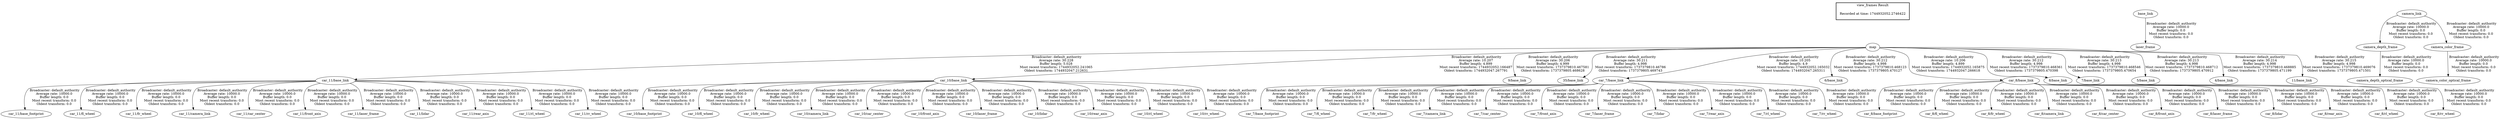 digraph G {
"map" -> "car_11/base_link"[label=" Broadcaster: default_authority\nAverage rate: 30.228\nBuffer length: 5.028\nMost recent transform: 1744932052.241065\nOldest transform: 1744932047.212631\n"];
"car_10/base_link" -> "car_10/base_footprint"[label=" Broadcaster: default_authority\nAverage rate: 10000.0\nBuffer length: 0.0\nMost recent transform: 0.0\nOldest transform: 0.0\n"];
"map" -> "car_10/base_link"[label=" Broadcaster: default_authority\nAverage rate: 10.207\nBuffer length: 4.899\nMost recent transform: 1744932052.166487\nOldest transform: 1744932047.267791\n"];
"car_10/base_link" -> "car_10/fl_wheel"[label=" Broadcaster: default_authority\nAverage rate: 10000.0\nBuffer length: 0.0\nMost recent transform: 0.0\nOldest transform: 0.0\n"];
"car_10/base_link" -> "car_10/fr_wheel"[label=" Broadcaster: default_authority\nAverage rate: 10000.0\nBuffer length: 0.0\nMost recent transform: 0.0\nOldest transform: 0.0\n"];
"car_10/base_link" -> "car_10/camera_link"[label=" Broadcaster: default_authority\nAverage rate: 10000.0\nBuffer length: 0.0\nMost recent transform: 0.0\nOldest transform: 0.0\n"];
"car_10/base_link" -> "car_10/car_center"[label=" Broadcaster: default_authority\nAverage rate: 10000.0\nBuffer length: 0.0\nMost recent transform: 0.0\nOldest transform: 0.0\n"];
"car_10/base_link" -> "car_10/front_axis"[label=" Broadcaster: default_authority\nAverage rate: 10000.0\nBuffer length: 0.0\nMost recent transform: 0.0\nOldest transform: 0.0\n"];
"car_10/base_link" -> "car_10/laser_frame"[label=" Broadcaster: default_authority\nAverage rate: 10000.0\nBuffer length: 0.0\nMost recent transform: 0.0\nOldest transform: 0.0\n"];
"car_10/base_link" -> "car_10/lidar"[label=" Broadcaster: default_authority\nAverage rate: 10000.0\nBuffer length: 0.0\nMost recent transform: 0.0\nOldest transform: 0.0\n"];
"car_10/base_link" -> "car_10/rear_axis"[label=" Broadcaster: default_authority\nAverage rate: 10000.0\nBuffer length: 0.0\nMost recent transform: 0.0\nOldest transform: 0.0\n"];
"car_10/base_link" -> "car_10/rl_wheel"[label=" Broadcaster: default_authority\nAverage rate: 10000.0\nBuffer length: 0.0\nMost recent transform: 0.0\nOldest transform: 0.0\n"];
"car_10/base_link" -> "car_10/rr_wheel"[label=" Broadcaster: default_authority\nAverage rate: 10000.0\nBuffer length: 0.0\nMost recent transform: 0.0\nOldest transform: 0.0\n"];
"map" -> "9/base_link"[label=" Broadcaster: default_authority\nAverage rate: 30.206\nBuffer length: 4.999\nMost recent transform: 1737379810.467581\nOldest transform: 1737379805.468628\n"];
"car_11/base_link" -> "car_11/base_footprint"[label=" Broadcaster: default_authority\nAverage rate: 10000.0\nBuffer length: 0.0\nMost recent transform: 0.0\nOldest transform: 0.0\n"];
"car_11/base_link" -> "car_11/fl_wheel"[label=" Broadcaster: default_authority\nAverage rate: 10000.0\nBuffer length: 0.0\nMost recent transform: 0.0\nOldest transform: 0.0\n"];
"car_11/base_link" -> "car_11/fr_wheel"[label=" Broadcaster: default_authority\nAverage rate: 10000.0\nBuffer length: 0.0\nMost recent transform: 0.0\nOldest transform: 0.0\n"];
"car_11/base_link" -> "car_11/camera_link"[label=" Broadcaster: default_authority\nAverage rate: 10000.0\nBuffer length: 0.0\nMost recent transform: 0.0\nOldest transform: 0.0\n"];
"car_11/base_link" -> "car_11/car_center"[label=" Broadcaster: default_authority\nAverage rate: 10000.0\nBuffer length: 0.0\nMost recent transform: 0.0\nOldest transform: 0.0\n"];
"car_11/base_link" -> "car_11/front_axis"[label=" Broadcaster: default_authority\nAverage rate: 10000.0\nBuffer length: 0.0\nMost recent transform: 0.0\nOldest transform: 0.0\n"];
"car_11/base_link" -> "car_11/laser_frame"[label=" Broadcaster: default_authority\nAverage rate: 10000.0\nBuffer length: 0.0\nMost recent transform: 0.0\nOldest transform: 0.0\n"];
"car_11/base_link" -> "car_11/lidar"[label=" Broadcaster: default_authority\nAverage rate: 10000.0\nBuffer length: 0.0\nMost recent transform: 0.0\nOldest transform: 0.0\n"];
"car_11/base_link" -> "car_11/rear_axis"[label=" Broadcaster: default_authority\nAverage rate: 10000.0\nBuffer length: 0.0\nMost recent transform: 0.0\nOldest transform: 0.0\n"];
"car_11/base_link" -> "car_11/rl_wheel"[label=" Broadcaster: default_authority\nAverage rate: 10000.0\nBuffer length: 0.0\nMost recent transform: 0.0\nOldest transform: 0.0\n"];
"car_11/base_link" -> "car_11/rr_wheel"[label=" Broadcaster: default_authority\nAverage rate: 10000.0\nBuffer length: 0.0\nMost recent transform: 0.0\nOldest transform: 0.0\n"];
"map" -> "35/base_link"[label=" Broadcaster: default_authority\nAverage rate: 30.211\nBuffer length: 4.998\nMost recent transform: 1737379810.46786\nOldest transform: 1737379805.469743\n"];
"car_7/base_link" -> "car_7/base_footprint"[label=" Broadcaster: default_authority\nAverage rate: 10000.0\nBuffer length: 0.0\nMost recent transform: 0.0\nOldest transform: 0.0\n"];
"map" -> "car_7/base_link"[label=" Broadcaster: default_authority\nAverage rate: 10.205\nBuffer length: 4.9\nMost recent transform: 1744932052.165032\nOldest transform: 1744932047.265311\n"];
"car_7/base_link" -> "car_7/fl_wheel"[label=" Broadcaster: default_authority\nAverage rate: 10000.0\nBuffer length: 0.0\nMost recent transform: 0.0\nOldest transform: 0.0\n"];
"car_7/base_link" -> "car_7/fr_wheel"[label=" Broadcaster: default_authority\nAverage rate: 10000.0\nBuffer length: 0.0\nMost recent transform: 0.0\nOldest transform: 0.0\n"];
"car_7/base_link" -> "car_7/camera_link"[label=" Broadcaster: default_authority\nAverage rate: 10000.0\nBuffer length: 0.0\nMost recent transform: 0.0\nOldest transform: 0.0\n"];
"car_7/base_link" -> "car_7/car_center"[label=" Broadcaster: default_authority\nAverage rate: 10000.0\nBuffer length: 0.0\nMost recent transform: 0.0\nOldest transform: 0.0\n"];
"car_7/base_link" -> "car_7/front_axis"[label=" Broadcaster: default_authority\nAverage rate: 10000.0\nBuffer length: 0.0\nMost recent transform: 0.0\nOldest transform: 0.0\n"];
"car_7/base_link" -> "car_7/laser_frame"[label=" Broadcaster: default_authority\nAverage rate: 10000.0\nBuffer length: 0.0\nMost recent transform: 0.0\nOldest transform: 0.0\n"];
"car_7/base_link" -> "car_7/lidar"[label=" Broadcaster: default_authority\nAverage rate: 10000.0\nBuffer length: 0.0\nMost recent transform: 0.0\nOldest transform: 0.0\n"];
"car_7/base_link" -> "car_7/rear_axis"[label=" Broadcaster: default_authority\nAverage rate: 10000.0\nBuffer length: 0.0\nMost recent transform: 0.0\nOldest transform: 0.0\n"];
"car_7/base_link" -> "car_7/rl_wheel"[label=" Broadcaster: default_authority\nAverage rate: 10000.0\nBuffer length: 0.0\nMost recent transform: 0.0\nOldest transform: 0.0\n"];
"car_7/base_link" -> "car_7/rr_wheel"[label=" Broadcaster: default_authority\nAverage rate: 10000.0\nBuffer length: 0.0\nMost recent transform: 0.0\nOldest transform: 0.0\n"];
"map" -> "6/base_link"[label=" Broadcaster: default_authority\nAverage rate: 30.212\nBuffer length: 4.998\nMost recent transform: 1737379810.468123\nOldest transform: 1737379805.470127\n"];
"car_8/base_link" -> "car_8/base_footprint"[label=" Broadcaster: default_authority\nAverage rate: 10000.0\nBuffer length: 0.0\nMost recent transform: 0.0\nOldest transform: 0.0\n"];
"map" -> "car_8/base_link"[label=" Broadcaster: default_authority\nAverage rate: 10.206\nBuffer length: 4.899\nMost recent transform: 1744932052.165875\nOldest transform: 1744932047.266618\n"];
"car_8/base_link" -> "car_8/fl_wheel"[label=" Broadcaster: default_authority\nAverage rate: 10000.0\nBuffer length: 0.0\nMost recent transform: 0.0\nOldest transform: 0.0\n"];
"car_8/base_link" -> "car_8/fr_wheel"[label=" Broadcaster: default_authority\nAverage rate: 10000.0\nBuffer length: 0.0\nMost recent transform: 0.0\nOldest transform: 0.0\n"];
"car_8/base_link" -> "car_8/camera_link"[label=" Broadcaster: default_authority\nAverage rate: 10000.0\nBuffer length: 0.0\nMost recent transform: 0.0\nOldest transform: 0.0\n"];
"car_8/base_link" -> "car_8/car_center"[label=" Broadcaster: default_authority\nAverage rate: 10000.0\nBuffer length: 0.0\nMost recent transform: 0.0\nOldest transform: 0.0\n"];
"car_8/base_link" -> "car_8/front_axis"[label=" Broadcaster: default_authority\nAverage rate: 10000.0\nBuffer length: 0.0\nMost recent transform: 0.0\nOldest transform: 0.0\n"];
"car_8/base_link" -> "car_8/laser_frame"[label=" Broadcaster: default_authority\nAverage rate: 10000.0\nBuffer length: 0.0\nMost recent transform: 0.0\nOldest transform: 0.0\n"];
"car_8/base_link" -> "car_8/lidar"[label=" Broadcaster: default_authority\nAverage rate: 10000.0\nBuffer length: 0.0\nMost recent transform: 0.0\nOldest transform: 0.0\n"];
"car_8/base_link" -> "car_8/rear_axis"[label=" Broadcaster: default_authority\nAverage rate: 10000.0\nBuffer length: 0.0\nMost recent transform: 0.0\nOldest transform: 0.0\n"];
"car_8/base_link" -> "car_8/rl_wheel"[label=" Broadcaster: default_authority\nAverage rate: 10000.0\nBuffer length: 0.0\nMost recent transform: 0.0\nOldest transform: 0.0\n"];
"car_8/base_link" -> "car_8/rr_wheel"[label=" Broadcaster: default_authority\nAverage rate: 10000.0\nBuffer length: 0.0\nMost recent transform: 0.0\nOldest transform: 0.0\n"];
"map" -> "8/base_link"[label=" Broadcaster: default_authority\nAverage rate: 30.212\nBuffer length: 4.998\nMost recent transform: 1737379810.468361\nOldest transform: 1737379805.470398\n"];
"base_link" -> "laser_frame"[label=" Broadcaster: default_authority\nAverage rate: 10000.0\nBuffer length: 0.0\nMost recent transform: 0.0\nOldest transform: 0.0\n"];
"map" -> "7/base_link"[label=" Broadcaster: default_authority\nAverage rate: 30.213\nBuffer length: 4.998\nMost recent transform: 1737379810.468546\nOldest transform: 1737379805.470654\n"];
"camera_link" -> "camera_depth_frame"[label=" Broadcaster: default_authority\nAverage rate: 10000.0\nBuffer length: 0.0\nMost recent transform: 0.0\nOldest transform: 0.0\n"];
"camera_depth_frame" -> "camera_depth_optical_frame"[label=" Broadcaster: default_authority\nAverage rate: 10000.0\nBuffer length: 0.0\nMost recent transform: 0.0\nOldest transform: 0.0\n"];
"camera_link" -> "camera_color_frame"[label=" Broadcaster: default_authority\nAverage rate: 10000.0\nBuffer length: 0.0\nMost recent transform: 0.0\nOldest transform: 0.0\n"];
"camera_color_frame" -> "camera_color_optical_frame"[label=" Broadcaster: default_authority\nAverage rate: 10000.0\nBuffer length: 0.0\nMost recent transform: 0.0\nOldest transform: 0.0\n"];
"map" -> "5/base_link"[label=" Broadcaster: default_authority\nAverage rate: 30.213\nBuffer length: 4.998\nMost recent transform: 1737379810.468712\nOldest transform: 1737379805.470912\n"];
"map" -> "4/base_link"[label=" Broadcaster: default_authority\nAverage rate: 30.214\nBuffer length: 4.998\nMost recent transform: 1737379810.468885\nOldest transform: 1737379805.471199\n"];
"map" -> "11/base_link"[label=" Broadcaster: default_authority\nAverage rate: 30.215\nBuffer length: 4.998\nMost recent transform: 1737379810.469076\nOldest transform: 1737379805.471501\n"];
edge [style=invis];
 subgraph cluster_legend { style=bold; color=black; label ="view_frames Result";
"Recorded at time: 1744932052.2746422"[ shape=plaintext ] ;
}->"map";
}